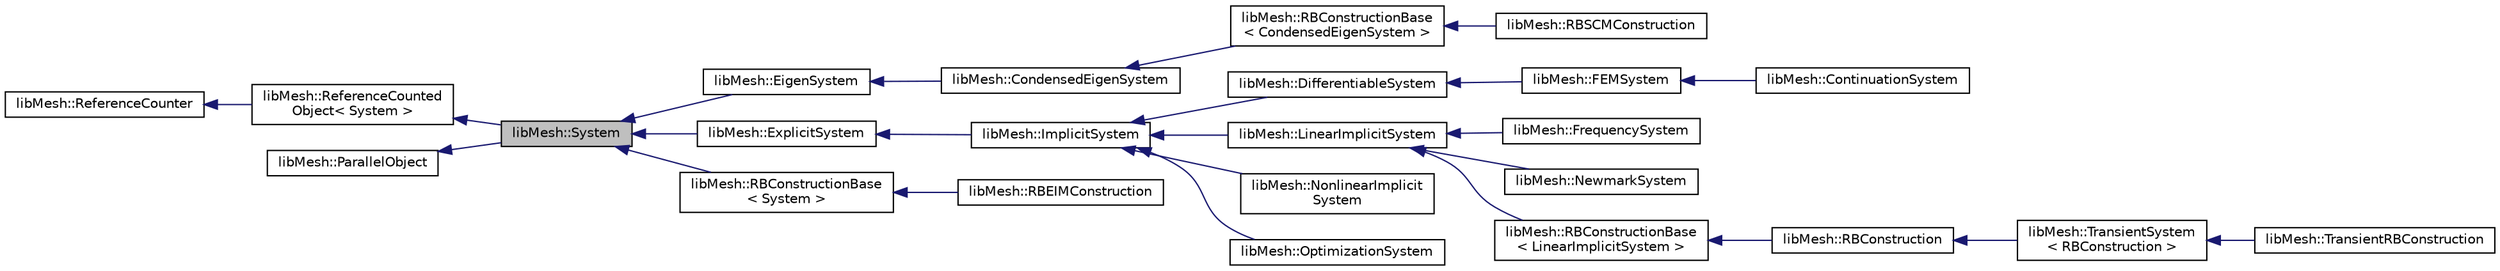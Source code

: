 digraph "libMesh::System"
{
 // INTERACTIVE_SVG=YES
  edge [fontname="Helvetica",fontsize="10",labelfontname="Helvetica",labelfontsize="10"];
  node [fontname="Helvetica",fontsize="10",shape=record];
  rankdir="LR";
  Node1 [label="libMesh::System",height=0.2,width=0.4,color="black", fillcolor="grey75", style="filled" fontcolor="black"];
  Node2 -> Node1 [dir="back",color="midnightblue",fontsize="10",style="solid",fontname="Helvetica"];
  Node2 [label="libMesh::ReferenceCounted\lObject\< System \>",height=0.2,width=0.4,color="black", fillcolor="white", style="filled",URL="$classlibMesh_1_1ReferenceCountedObject.html"];
  Node3 -> Node2 [dir="back",color="midnightblue",fontsize="10",style="solid",fontname="Helvetica"];
  Node3 [label="libMesh::ReferenceCounter",height=0.2,width=0.4,color="black", fillcolor="white", style="filled",URL="$classlibMesh_1_1ReferenceCounter.html",tooltip="This is the base class for enabling reference counting. "];
  Node4 -> Node1 [dir="back",color="midnightblue",fontsize="10",style="solid",fontname="Helvetica"];
  Node4 [label="libMesh::ParallelObject",height=0.2,width=0.4,color="black", fillcolor="white", style="filled",URL="$classlibMesh_1_1ParallelObject.html",tooltip="An object whose state is distributed along a set of processors. "];
  Node1 -> Node5 [dir="back",color="midnightblue",fontsize="10",style="solid",fontname="Helvetica"];
  Node5 [label="libMesh::EigenSystem",height=0.2,width=0.4,color="black", fillcolor="white", style="filled",URL="$classlibMesh_1_1EigenSystem.html",tooltip="为特征值问题管理一致的变量、自由度和系数向量。 "];
  Node5 -> Node6 [dir="back",color="midnightblue",fontsize="10",style="solid",fontname="Helvetica"];
  Node6 [label="libMesh::CondensedEigenSystem",height=0.2,width=0.4,color="black", fillcolor="white", style="filled",URL="$classlibMesh_1_1CondensedEigenSystem.html",tooltip="扩展EigenSystem，以在想要从系统中删除某些自由度的情况下简化（标准或广义）特征值问题的解法。 这在解具有Dirichlet边界条件的特征值问题的情况下非常有用。 ..."];
  Node6 -> Node7 [dir="back",color="midnightblue",fontsize="10",style="solid",fontname="Helvetica"];
  Node7 [label="libMesh::RBConstructionBase\l\< CondensedEigenSystem \>",height=0.2,width=0.4,color="black", fillcolor="white", style="filled",URL="$classlibMesh_1_1RBConstructionBase.html"];
  Node7 -> Node8 [dir="back",color="midnightblue",fontsize="10",style="solid",fontname="Helvetica"];
  Node8 [label="libMesh::RBSCMConstruction",height=0.2,width=0.4,color="black", fillcolor="white", style="filled",URL="$classlibMesh_1_1RBSCMConstruction.html",tooltip="This class is part of the rbOOmit framework. "];
  Node1 -> Node9 [dir="back",color="midnightblue",fontsize="10",style="solid",fontname="Helvetica"];
  Node9 [label="libMesh::ExplicitSystem",height=0.2,width=0.4,color="black", fillcolor="white", style="filled",URL="$classlibMesh_1_1ExplicitSystem.html",tooltip="Manages consistently variables, degrees of freedom, and coefficient vectors for explicit systems..."];
  Node9 -> Node10 [dir="back",color="midnightblue",fontsize="10",style="solid",fontname="Helvetica"];
  Node10 [label="libMesh::ImplicitSystem",height=0.2,width=0.4,color="black", fillcolor="white", style="filled",URL="$classlibMesh_1_1ImplicitSystem.html",tooltip="Manages consistently variables, degrees of freedom, coefficient vectors, and matrices for implicit sy..."];
  Node10 -> Node11 [dir="back",color="midnightblue",fontsize="10",style="solid",fontname="Helvetica"];
  Node11 [label="libMesh::DifferentiableSystem",height=0.2,width=0.4,color="black", fillcolor="white", style="filled",URL="$classlibMesh_1_1DifferentiableSystem.html",tooltip="该类提供了一个特定的系统类。它旨在泛化任何系统，线性或非线性，提供残差和雅可比矩阵。 "];
  Node11 -> Node12 [dir="back",color="midnightblue",fontsize="10",style="solid",fontname="Helvetica"];
  Node12 [label="libMesh::FEMSystem",height=0.2,width=0.4,color="black", fillcolor="white", style="filled",URL="$classlibMesh_1_1FEMSystem.html",tooltip="This class provides a specific system class. "];
  Node12 -> Node13 [dir="back",color="midnightblue",fontsize="10",style="solid",fontname="Helvetica"];
  Node13 [label="libMesh::ContinuationSystem",height=0.2,width=0.4,color="black", fillcolor="white", style="filled",URL="$classlibMesh_1_1ContinuationSystem.html",tooltip="该类继承自FEMSystem。它可以用于弧长延拓。这里的大多数思想和符号都来自HB Keller的1977年论文： "];
  Node10 -> Node14 [dir="back",color="midnightblue",fontsize="10",style="solid",fontname="Helvetica"];
  Node14 [label="libMesh::LinearImplicitSystem",height=0.2,width=0.4,color="black", fillcolor="white", style="filled",URL="$classlibMesh_1_1LinearImplicitSystem.html",tooltip="Manages consistently variables, degrees of freedom, coefficient vectors, matrices and linear solvers ..."];
  Node14 -> Node15 [dir="back",color="midnightblue",fontsize="10",style="solid",fontname="Helvetica"];
  Node15 [label="libMesh::FrequencySystem",height=0.2,width=0.4,color="black", fillcolor="white", style="filled",URL="$classlibMesh_1_1FrequencySystem.html",tooltip="FrequencySystem provides a specific system class for frequency-dependent (linear) systems..."];
  Node14 -> Node16 [dir="back",color="midnightblue",fontsize="10",style="solid",fontname="Helvetica"];
  Node16 [label="libMesh::NewmarkSystem",height=0.2,width=0.4,color="black", fillcolor="white", style="filled",URL="$classlibMesh_1_1NewmarkSystem.html",tooltip="This class contains a specific system class. "];
  Node14 -> Node17 [dir="back",color="midnightblue",fontsize="10",style="solid",fontname="Helvetica"];
  Node17 [label="libMesh::RBConstructionBase\l\< LinearImplicitSystem \>",height=0.2,width=0.4,color="black", fillcolor="white", style="filled",URL="$classlibMesh_1_1RBConstructionBase.html"];
  Node17 -> Node18 [dir="back",color="midnightblue",fontsize="10",style="solid",fontname="Helvetica"];
  Node18 [label="libMesh::RBConstruction",height=0.2,width=0.4,color="black", fillcolor="white", style="filled",URL="$classlibMesh_1_1RBConstruction.html",tooltip="This class is part of the rbOOmit framework. "];
  Node18 -> Node19 [dir="back",color="midnightblue",fontsize="10",style="solid",fontname="Helvetica"];
  Node19 [label="libMesh::TransientSystem\l\< RBConstruction \>",height=0.2,width=0.4,color="black", fillcolor="white", style="filled",URL="$classlibMesh_1_1TransientSystem.html"];
  Node19 -> Node20 [dir="back",color="midnightblue",fontsize="10",style="solid",fontname="Helvetica"];
  Node20 [label="libMesh::TransientRBConstruction",height=0.2,width=0.4,color="black", fillcolor="white", style="filled",URL="$classlibMesh_1_1TransientRBConstruction.html",tooltip="This class is part of the rbOOmit framework. "];
  Node10 -> Node21 [dir="back",color="midnightblue",fontsize="10",style="solid",fontname="Helvetica"];
  Node21 [label="libMesh::NonlinearImplicit\lSystem",height=0.2,width=0.4,color="black", fillcolor="white", style="filled",URL="$classlibMesh_1_1NonlinearImplicitSystem.html",tooltip="Manages consistently variables, degrees of freedom, coefficient vectors, matrices and non-linear solv..."];
  Node10 -> Node22 [dir="back",color="midnightblue",fontsize="10",style="solid",fontname="Helvetica"];
  Node22 [label="libMesh::OptimizationSystem",height=0.2,width=0.4,color="black", fillcolor="white", style="filled",URL="$classlibMesh_1_1OptimizationSystem.html",tooltip="This System subclass enables us to assemble an objective function, gradient, Hessian and bounds for o..."];
  Node1 -> Node23 [dir="back",color="midnightblue",fontsize="10",style="solid",fontname="Helvetica"];
  Node23 [label="libMesh::RBConstructionBase\l\< System \>",height=0.2,width=0.4,color="black", fillcolor="white", style="filled",URL="$classlibMesh_1_1RBConstructionBase.html"];
  Node23 -> Node24 [dir="back",color="midnightblue",fontsize="10",style="solid",fontname="Helvetica"];
  Node24 [label="libMesh::RBEIMConstruction",height=0.2,width=0.4,color="black", fillcolor="white", style="filled",URL="$classlibMesh_1_1RBEIMConstruction.html",tooltip="This class is part of the rbOOmit framework. "];
}
